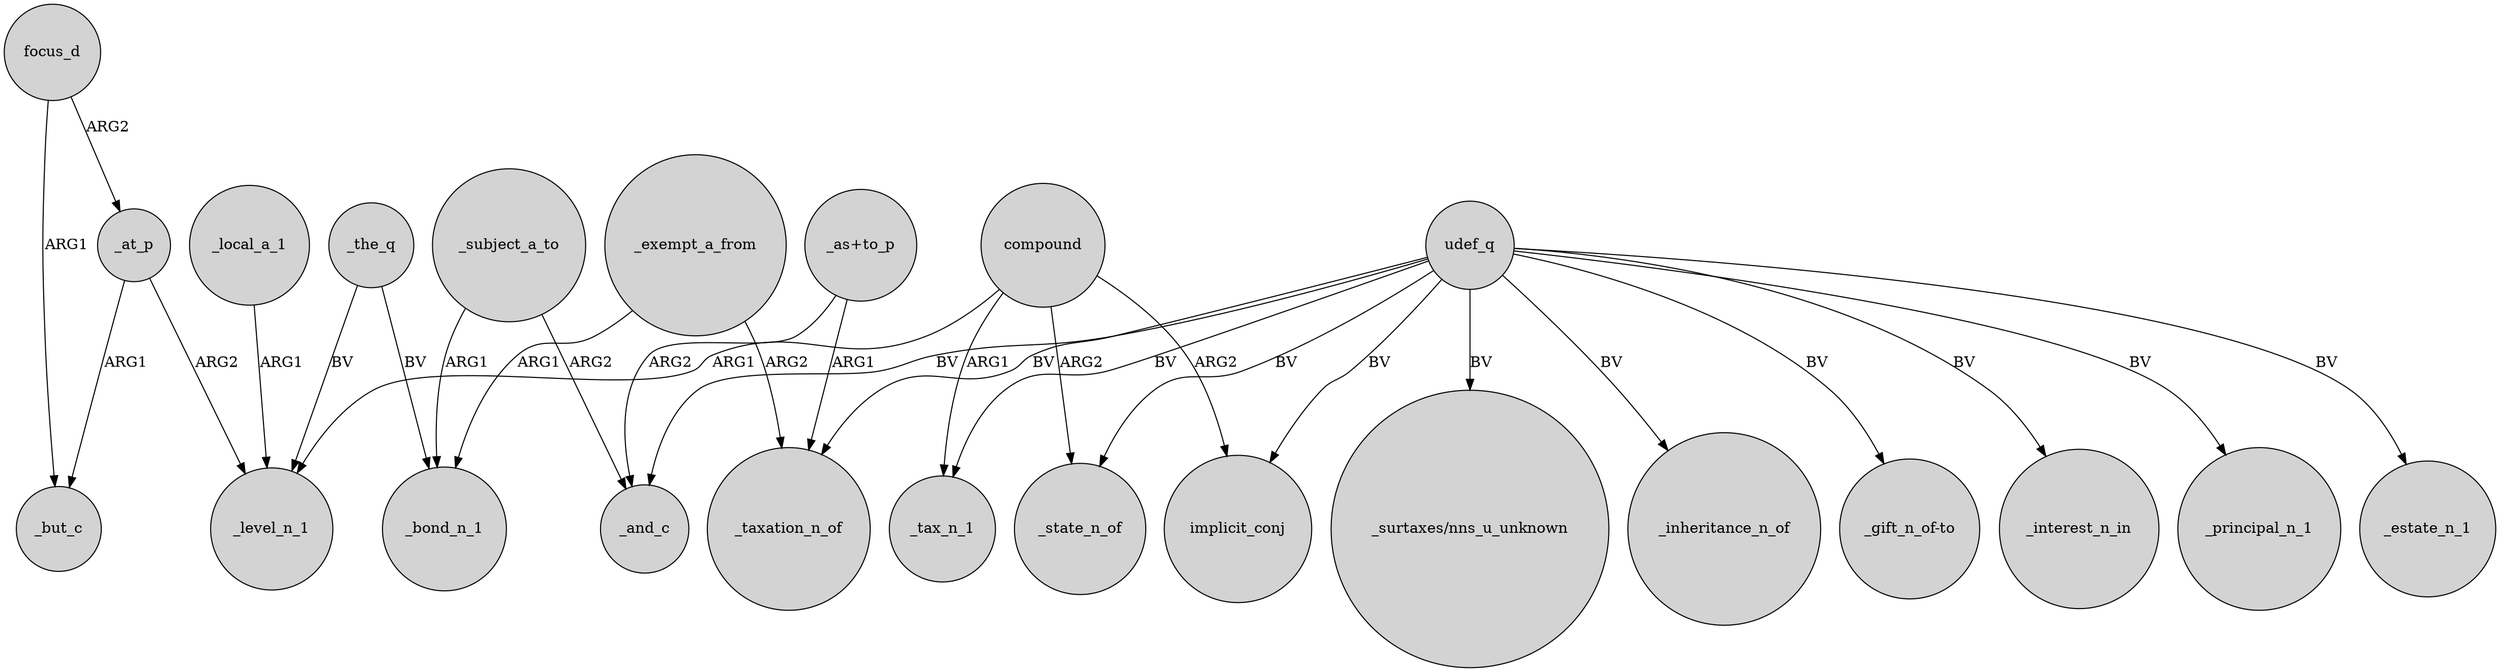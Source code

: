 digraph {
	node [shape=circle style=filled]
	udef_q -> _estate_n_1 [label=BV]
	_at_p -> _but_c [label=ARG1]
	compound -> implicit_conj [label=ARG2]
	udef_q -> "_surtaxes/nns_u_unknown" [label=BV]
	_local_a_1 -> _level_n_1 [label=ARG1]
	udef_q -> _state_n_of [label=BV]
	udef_q -> _inheritance_n_of [label=BV]
	compound -> _state_n_of [label=ARG2]
	_subject_a_to -> _bond_n_1 [label=ARG1]
	udef_q -> "_gift_n_of-to" [label=BV]
	udef_q -> _interest_n_in [label=BV]
	focus_d -> _at_p [label=ARG2]
	_the_q -> _level_n_1 [label=BV]
	udef_q -> implicit_conj [label=BV]
	compound -> _tax_n_1 [label=ARG1]
	udef_q -> _principal_n_1 [label=BV]
	_subject_a_to -> _and_c [label=ARG2]
	udef_q -> _tax_n_1 [label=BV]
	_the_q -> _bond_n_1 [label=BV]
	_exempt_a_from -> _taxation_n_of [label=ARG2]
	"_as+to_p" -> _and_c [label=ARG2]
	_at_p -> _level_n_1 [label=ARG2]
	udef_q -> _taxation_n_of [label=BV]
	_exempt_a_from -> _bond_n_1 [label=ARG1]
	focus_d -> _but_c [label=ARG1]
	"_as+to_p" -> _taxation_n_of [label=ARG1]
	compound -> _level_n_1 [label=ARG1]
	udef_q -> _and_c [label=BV]
}
